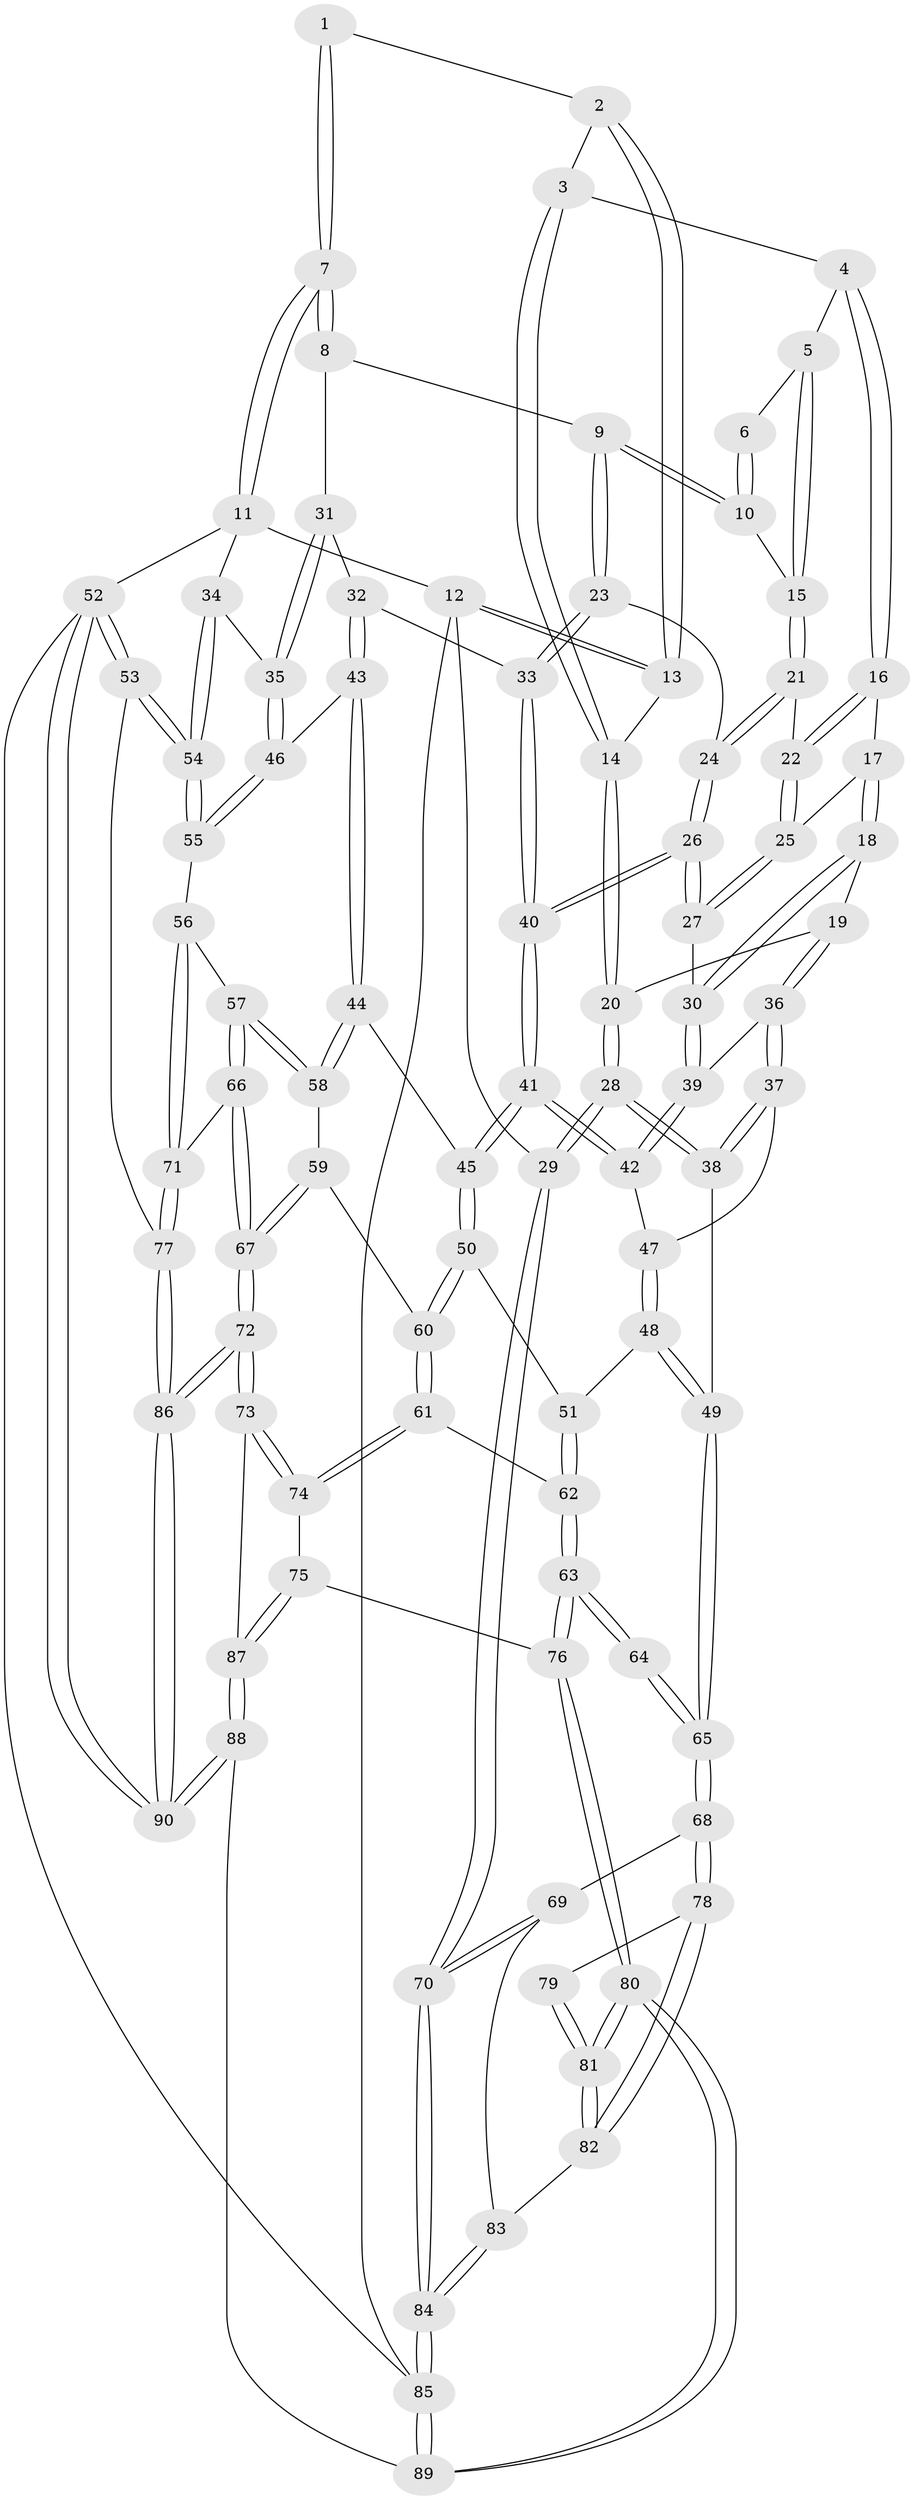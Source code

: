 // Generated by graph-tools (version 1.1) at 2025/51/03/09/25 03:51:09]
// undirected, 90 vertices, 222 edges
graph export_dot {
graph [start="1"]
  node [color=gray90,style=filled];
  1 [pos="+0.7095404779287605+0"];
  2 [pos="+0.6593395837271272+0"];
  3 [pos="+0.4732792820697154+0.05614750484279092"];
  4 [pos="+0.4983071856623643+0.10757410468630416"];
  5 [pos="+0.5394155928263473+0.0982024798977594"];
  6 [pos="+0.5979847290068765+0.020995018394123776"];
  7 [pos="+1+0"];
  8 [pos="+0.9152589410318042+0.019155164947135903"];
  9 [pos="+0.6310715744746307+0.14757000239113816"];
  10 [pos="+0.6234553942159087+0.14537533287377466"];
  11 [pos="+1+0"];
  12 [pos="+0+0"];
  13 [pos="+0+0"];
  14 [pos="+0.06332056133871425+0"];
  15 [pos="+0.5930358888759174+0.14596022914382803"];
  16 [pos="+0.4847283877255567+0.12965584120755388"];
  17 [pos="+0.3938515194230362+0.1470642957739716"];
  18 [pos="+0.2453671678547019+0.13401519611120954"];
  19 [pos="+0.21067479075284445+0.11965272094556216"];
  20 [pos="+0.14005875626291797+0.004178065857063424"];
  21 [pos="+0.5465042972479011+0.21559116067412842"];
  22 [pos="+0.5120071970706056+0.2077308540643765"];
  23 [pos="+0.6425031798485911+0.2659869516079742"];
  24 [pos="+0.5729730266673364+0.2421904680417527"];
  25 [pos="+0.46957092678545215+0.24545067904443552"];
  26 [pos="+0.4959872903756905+0.3497220991806827"];
  27 [pos="+0.4497834222510556+0.2821231582206383"];
  28 [pos="+0+0.5383716791753991"];
  29 [pos="+0+0.5578742895252963"];
  30 [pos="+0.40581880187998837+0.27902281103855514"];
  31 [pos="+0.8883337592863835+0.07871562379614211"];
  32 [pos="+0.688040291156765+0.2946033593353628"];
  33 [pos="+0.6618973462363469+0.28405563282102164"];
  34 [pos="+1+0"];
  35 [pos="+0.8705619306756652+0.4061580414827251"];
  36 [pos="+0.21108649282453126+0.2622237974280831"];
  37 [pos="+0.1850805367311107+0.3320146500351369"];
  38 [pos="+0.09890364365535481+0.5291603831325362"];
  39 [pos="+0.3493748945554636+0.3653238613255039"];
  40 [pos="+0.5033549449089796+0.3739768283977298"];
  41 [pos="+0.4951676620309161+0.47150730464544355"];
  42 [pos="+0.35974707253740124+0.4052961380582456"];
  43 [pos="+0.7298182347332067+0.44346786872807525"];
  44 [pos="+0.7183393844839688+0.4581346639030176"];
  45 [pos="+0.4977537231937798+0.4768949248323077"];
  46 [pos="+0.8688735569533924+0.41925805184557097"];
  47 [pos="+0.34259872506179684+0.4148582229887708"];
  48 [pos="+0.15904670725282005+0.5399389716729267"];
  49 [pos="+0.11999288752522679+0.5384052139257691"];
  50 [pos="+0.4969795539666095+0.4792127496325486"];
  51 [pos="+0.320601345754862+0.5969455809771776"];
  52 [pos="+1+1"];
  53 [pos="+1+0.893896320200487"];
  54 [pos="+1+0.55365130610114"];
  55 [pos="+1+0.5527563689663884"];
  56 [pos="+0.9893224419193192+0.614374702308768"];
  57 [pos="+0.836322463766041+0.6459287878729029"];
  58 [pos="+0.7339769223440027+0.6078273426828908"];
  59 [pos="+0.718333300328535+0.624969937879116"];
  60 [pos="+0.5422602652802978+0.6635813302335917"];
  61 [pos="+0.5282126887597826+0.6952306074202228"];
  62 [pos="+0.37047342344871825+0.699695479440535"];
  63 [pos="+0.34512209516345815+0.7567421242591443"];
  64 [pos="+0.32511031782534333+0.7564622128209744"];
  65 [pos="+0.17371357117999522+0.6791187608108553"];
  66 [pos="+0.8220604887835987+0.7909480492899621"];
  67 [pos="+0.7047561058664108+0.850353468892124"];
  68 [pos="+0.1858022922430659+0.7843638798626759"];
  69 [pos="+0.15916432774901662+0.7916650704480606"];
  70 [pos="+0+0.7062559477531288"];
  71 [pos="+0.8883249642794125+0.8038748272045887"];
  72 [pos="+0.6972335577016895+0.8603426224825235"];
  73 [pos="+0.6109574416979694+0.811947645802542"];
  74 [pos="+0.5328117168579332+0.7103984022623547"];
  75 [pos="+0.4543758120705812+0.8265646681287461"];
  76 [pos="+0.35648786884876454+0.8139734855157275"];
  77 [pos="+0.9359716982743217+0.8542425464568402"];
  78 [pos="+0.192248440551234+0.7911210134444583"];
  79 [pos="+0.2803263328119632+0.7696088061497451"];
  80 [pos="+0.2905326077085849+0.9911521980012834"];
  81 [pos="+0.23093041995158337+0.8921504451888238"];
  82 [pos="+0.21116415955279086+0.8609542732026295"];
  83 [pos="+0.07516217958613693+0.866219232081285"];
  84 [pos="+0+1"];
  85 [pos="+0+1"];
  86 [pos="+0.719375907341664+1"];
  87 [pos="+0.4871073988333389+0.8795361006051359"];
  88 [pos="+0.4330916750772751+1"];
  89 [pos="+0.2993824136803476+1"];
  90 [pos="+0.7118758324597206+1"];
  1 -- 2;
  1 -- 7;
  1 -- 7;
  2 -- 3;
  2 -- 13;
  2 -- 13;
  3 -- 4;
  3 -- 14;
  3 -- 14;
  4 -- 5;
  4 -- 16;
  4 -- 16;
  5 -- 6;
  5 -- 15;
  5 -- 15;
  6 -- 10;
  6 -- 10;
  7 -- 8;
  7 -- 8;
  7 -- 11;
  7 -- 11;
  8 -- 9;
  8 -- 31;
  9 -- 10;
  9 -- 10;
  9 -- 23;
  9 -- 23;
  10 -- 15;
  11 -- 12;
  11 -- 34;
  11 -- 52;
  12 -- 13;
  12 -- 13;
  12 -- 29;
  12 -- 85;
  13 -- 14;
  14 -- 20;
  14 -- 20;
  15 -- 21;
  15 -- 21;
  16 -- 17;
  16 -- 22;
  16 -- 22;
  17 -- 18;
  17 -- 18;
  17 -- 25;
  18 -- 19;
  18 -- 30;
  18 -- 30;
  19 -- 20;
  19 -- 36;
  19 -- 36;
  20 -- 28;
  20 -- 28;
  21 -- 22;
  21 -- 24;
  21 -- 24;
  22 -- 25;
  22 -- 25;
  23 -- 24;
  23 -- 33;
  23 -- 33;
  24 -- 26;
  24 -- 26;
  25 -- 27;
  25 -- 27;
  26 -- 27;
  26 -- 27;
  26 -- 40;
  26 -- 40;
  27 -- 30;
  28 -- 29;
  28 -- 29;
  28 -- 38;
  28 -- 38;
  29 -- 70;
  29 -- 70;
  30 -- 39;
  30 -- 39;
  31 -- 32;
  31 -- 35;
  31 -- 35;
  32 -- 33;
  32 -- 43;
  32 -- 43;
  33 -- 40;
  33 -- 40;
  34 -- 35;
  34 -- 54;
  34 -- 54;
  35 -- 46;
  35 -- 46;
  36 -- 37;
  36 -- 37;
  36 -- 39;
  37 -- 38;
  37 -- 38;
  37 -- 47;
  38 -- 49;
  39 -- 42;
  39 -- 42;
  40 -- 41;
  40 -- 41;
  41 -- 42;
  41 -- 42;
  41 -- 45;
  41 -- 45;
  42 -- 47;
  43 -- 44;
  43 -- 44;
  43 -- 46;
  44 -- 45;
  44 -- 58;
  44 -- 58;
  45 -- 50;
  45 -- 50;
  46 -- 55;
  46 -- 55;
  47 -- 48;
  47 -- 48;
  48 -- 49;
  48 -- 49;
  48 -- 51;
  49 -- 65;
  49 -- 65;
  50 -- 51;
  50 -- 60;
  50 -- 60;
  51 -- 62;
  51 -- 62;
  52 -- 53;
  52 -- 53;
  52 -- 90;
  52 -- 90;
  52 -- 85;
  53 -- 54;
  53 -- 54;
  53 -- 77;
  54 -- 55;
  54 -- 55;
  55 -- 56;
  56 -- 57;
  56 -- 71;
  56 -- 71;
  57 -- 58;
  57 -- 58;
  57 -- 66;
  57 -- 66;
  58 -- 59;
  59 -- 60;
  59 -- 67;
  59 -- 67;
  60 -- 61;
  60 -- 61;
  61 -- 62;
  61 -- 74;
  61 -- 74;
  62 -- 63;
  62 -- 63;
  63 -- 64;
  63 -- 64;
  63 -- 76;
  63 -- 76;
  64 -- 65;
  64 -- 65;
  65 -- 68;
  65 -- 68;
  66 -- 67;
  66 -- 67;
  66 -- 71;
  67 -- 72;
  67 -- 72;
  68 -- 69;
  68 -- 78;
  68 -- 78;
  69 -- 70;
  69 -- 70;
  69 -- 83;
  70 -- 84;
  70 -- 84;
  71 -- 77;
  71 -- 77;
  72 -- 73;
  72 -- 73;
  72 -- 86;
  72 -- 86;
  73 -- 74;
  73 -- 74;
  73 -- 87;
  74 -- 75;
  75 -- 76;
  75 -- 87;
  75 -- 87;
  76 -- 80;
  76 -- 80;
  77 -- 86;
  77 -- 86;
  78 -- 79;
  78 -- 82;
  78 -- 82;
  79 -- 81;
  79 -- 81;
  80 -- 81;
  80 -- 81;
  80 -- 89;
  80 -- 89;
  81 -- 82;
  81 -- 82;
  82 -- 83;
  83 -- 84;
  83 -- 84;
  84 -- 85;
  84 -- 85;
  85 -- 89;
  85 -- 89;
  86 -- 90;
  86 -- 90;
  87 -- 88;
  87 -- 88;
  88 -- 89;
  88 -- 90;
  88 -- 90;
}
